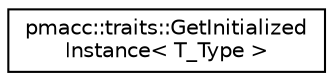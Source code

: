 digraph "Graphical Class Hierarchy"
{
 // LATEX_PDF_SIZE
  edge [fontname="Helvetica",fontsize="10",labelfontname="Helvetica",labelfontsize="10"];
  node [fontname="Helvetica",fontsize="10",shape=record];
  rankdir="LR";
  Node0 [label="pmacc::traits::GetInitialized\lInstance\< T_Type \>",height=0.2,width=0.4,color="black", fillcolor="white", style="filled",URL="$structpmacc_1_1traits_1_1_get_initialized_instance.html",tooltip="Return an initialized instance."];
}
